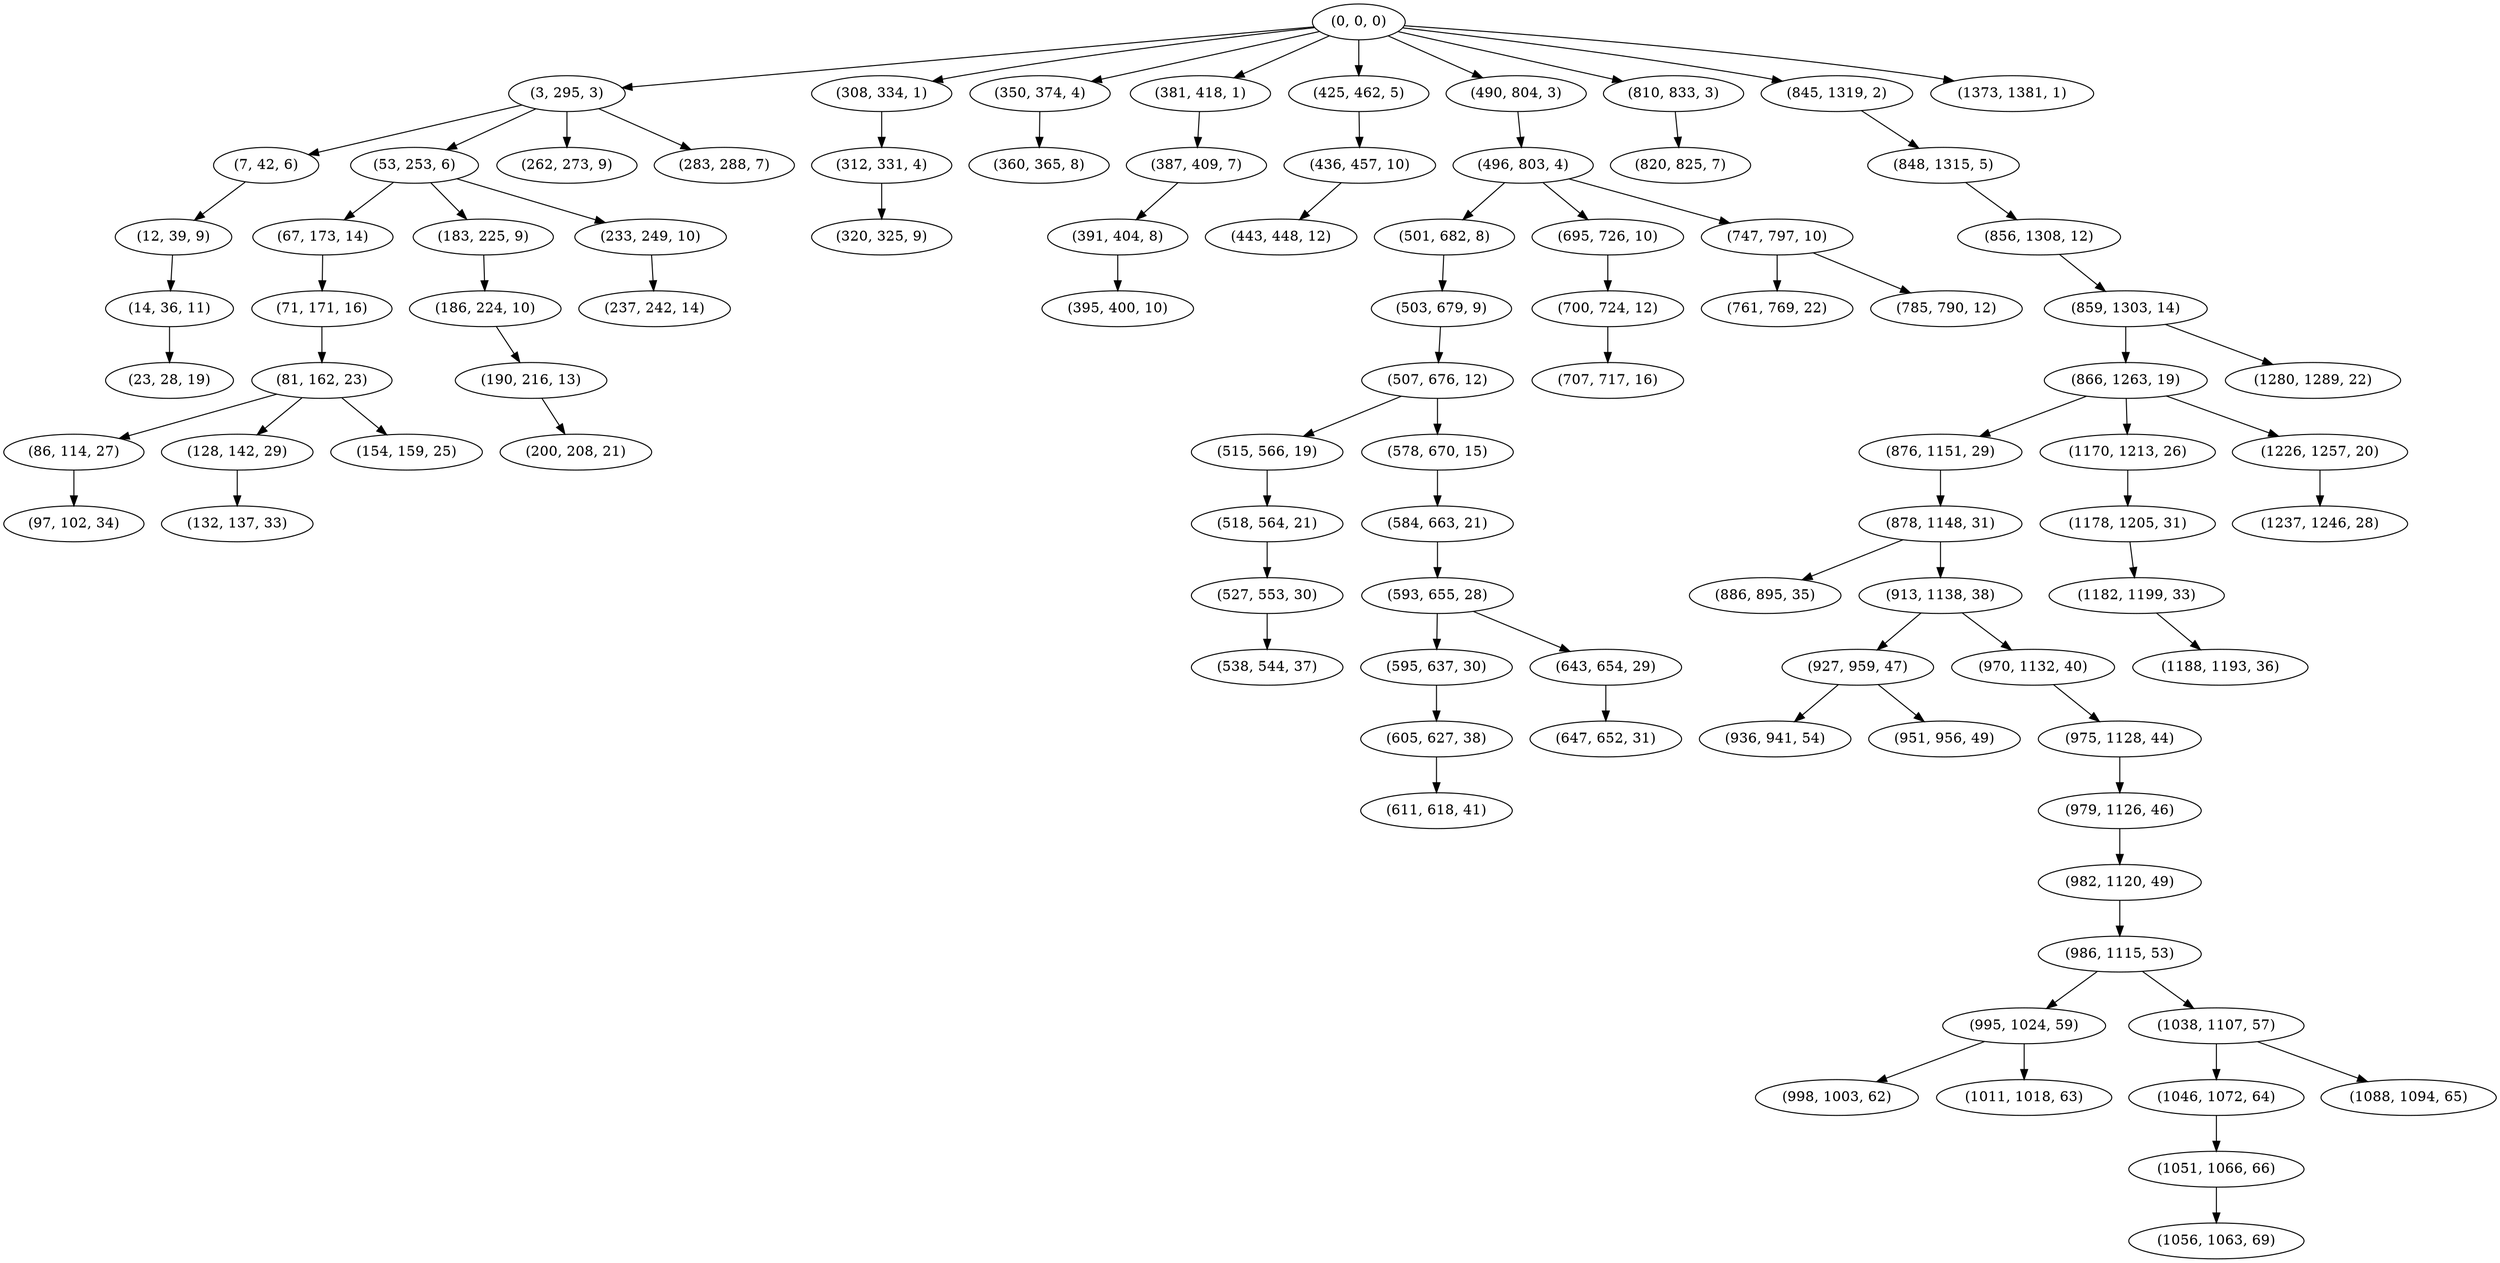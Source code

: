 digraph tree {
    "(0, 0, 0)";
    "(3, 295, 3)";
    "(7, 42, 6)";
    "(12, 39, 9)";
    "(14, 36, 11)";
    "(23, 28, 19)";
    "(53, 253, 6)";
    "(67, 173, 14)";
    "(71, 171, 16)";
    "(81, 162, 23)";
    "(86, 114, 27)";
    "(97, 102, 34)";
    "(128, 142, 29)";
    "(132, 137, 33)";
    "(154, 159, 25)";
    "(183, 225, 9)";
    "(186, 224, 10)";
    "(190, 216, 13)";
    "(200, 208, 21)";
    "(233, 249, 10)";
    "(237, 242, 14)";
    "(262, 273, 9)";
    "(283, 288, 7)";
    "(308, 334, 1)";
    "(312, 331, 4)";
    "(320, 325, 9)";
    "(350, 374, 4)";
    "(360, 365, 8)";
    "(381, 418, 1)";
    "(387, 409, 7)";
    "(391, 404, 8)";
    "(395, 400, 10)";
    "(425, 462, 5)";
    "(436, 457, 10)";
    "(443, 448, 12)";
    "(490, 804, 3)";
    "(496, 803, 4)";
    "(501, 682, 8)";
    "(503, 679, 9)";
    "(507, 676, 12)";
    "(515, 566, 19)";
    "(518, 564, 21)";
    "(527, 553, 30)";
    "(538, 544, 37)";
    "(578, 670, 15)";
    "(584, 663, 21)";
    "(593, 655, 28)";
    "(595, 637, 30)";
    "(605, 627, 38)";
    "(611, 618, 41)";
    "(643, 654, 29)";
    "(647, 652, 31)";
    "(695, 726, 10)";
    "(700, 724, 12)";
    "(707, 717, 16)";
    "(747, 797, 10)";
    "(761, 769, 22)";
    "(785, 790, 12)";
    "(810, 833, 3)";
    "(820, 825, 7)";
    "(845, 1319, 2)";
    "(848, 1315, 5)";
    "(856, 1308, 12)";
    "(859, 1303, 14)";
    "(866, 1263, 19)";
    "(876, 1151, 29)";
    "(878, 1148, 31)";
    "(886, 895, 35)";
    "(913, 1138, 38)";
    "(927, 959, 47)";
    "(936, 941, 54)";
    "(951, 956, 49)";
    "(970, 1132, 40)";
    "(975, 1128, 44)";
    "(979, 1126, 46)";
    "(982, 1120, 49)";
    "(986, 1115, 53)";
    "(995, 1024, 59)";
    "(998, 1003, 62)";
    "(1011, 1018, 63)";
    "(1038, 1107, 57)";
    "(1046, 1072, 64)";
    "(1051, 1066, 66)";
    "(1056, 1063, 69)";
    "(1088, 1094, 65)";
    "(1170, 1213, 26)";
    "(1178, 1205, 31)";
    "(1182, 1199, 33)";
    "(1188, 1193, 36)";
    "(1226, 1257, 20)";
    "(1237, 1246, 28)";
    "(1280, 1289, 22)";
    "(1373, 1381, 1)";
    "(0, 0, 0)" -> "(3, 295, 3)";
    "(0, 0, 0)" -> "(308, 334, 1)";
    "(0, 0, 0)" -> "(350, 374, 4)";
    "(0, 0, 0)" -> "(381, 418, 1)";
    "(0, 0, 0)" -> "(425, 462, 5)";
    "(0, 0, 0)" -> "(490, 804, 3)";
    "(0, 0, 0)" -> "(810, 833, 3)";
    "(0, 0, 0)" -> "(845, 1319, 2)";
    "(0, 0, 0)" -> "(1373, 1381, 1)";
    "(3, 295, 3)" -> "(7, 42, 6)";
    "(3, 295, 3)" -> "(53, 253, 6)";
    "(3, 295, 3)" -> "(262, 273, 9)";
    "(3, 295, 3)" -> "(283, 288, 7)";
    "(7, 42, 6)" -> "(12, 39, 9)";
    "(12, 39, 9)" -> "(14, 36, 11)";
    "(14, 36, 11)" -> "(23, 28, 19)";
    "(53, 253, 6)" -> "(67, 173, 14)";
    "(53, 253, 6)" -> "(183, 225, 9)";
    "(53, 253, 6)" -> "(233, 249, 10)";
    "(67, 173, 14)" -> "(71, 171, 16)";
    "(71, 171, 16)" -> "(81, 162, 23)";
    "(81, 162, 23)" -> "(86, 114, 27)";
    "(81, 162, 23)" -> "(128, 142, 29)";
    "(81, 162, 23)" -> "(154, 159, 25)";
    "(86, 114, 27)" -> "(97, 102, 34)";
    "(128, 142, 29)" -> "(132, 137, 33)";
    "(183, 225, 9)" -> "(186, 224, 10)";
    "(186, 224, 10)" -> "(190, 216, 13)";
    "(190, 216, 13)" -> "(200, 208, 21)";
    "(233, 249, 10)" -> "(237, 242, 14)";
    "(308, 334, 1)" -> "(312, 331, 4)";
    "(312, 331, 4)" -> "(320, 325, 9)";
    "(350, 374, 4)" -> "(360, 365, 8)";
    "(381, 418, 1)" -> "(387, 409, 7)";
    "(387, 409, 7)" -> "(391, 404, 8)";
    "(391, 404, 8)" -> "(395, 400, 10)";
    "(425, 462, 5)" -> "(436, 457, 10)";
    "(436, 457, 10)" -> "(443, 448, 12)";
    "(490, 804, 3)" -> "(496, 803, 4)";
    "(496, 803, 4)" -> "(501, 682, 8)";
    "(496, 803, 4)" -> "(695, 726, 10)";
    "(496, 803, 4)" -> "(747, 797, 10)";
    "(501, 682, 8)" -> "(503, 679, 9)";
    "(503, 679, 9)" -> "(507, 676, 12)";
    "(507, 676, 12)" -> "(515, 566, 19)";
    "(507, 676, 12)" -> "(578, 670, 15)";
    "(515, 566, 19)" -> "(518, 564, 21)";
    "(518, 564, 21)" -> "(527, 553, 30)";
    "(527, 553, 30)" -> "(538, 544, 37)";
    "(578, 670, 15)" -> "(584, 663, 21)";
    "(584, 663, 21)" -> "(593, 655, 28)";
    "(593, 655, 28)" -> "(595, 637, 30)";
    "(593, 655, 28)" -> "(643, 654, 29)";
    "(595, 637, 30)" -> "(605, 627, 38)";
    "(605, 627, 38)" -> "(611, 618, 41)";
    "(643, 654, 29)" -> "(647, 652, 31)";
    "(695, 726, 10)" -> "(700, 724, 12)";
    "(700, 724, 12)" -> "(707, 717, 16)";
    "(747, 797, 10)" -> "(761, 769, 22)";
    "(747, 797, 10)" -> "(785, 790, 12)";
    "(810, 833, 3)" -> "(820, 825, 7)";
    "(845, 1319, 2)" -> "(848, 1315, 5)";
    "(848, 1315, 5)" -> "(856, 1308, 12)";
    "(856, 1308, 12)" -> "(859, 1303, 14)";
    "(859, 1303, 14)" -> "(866, 1263, 19)";
    "(859, 1303, 14)" -> "(1280, 1289, 22)";
    "(866, 1263, 19)" -> "(876, 1151, 29)";
    "(866, 1263, 19)" -> "(1170, 1213, 26)";
    "(866, 1263, 19)" -> "(1226, 1257, 20)";
    "(876, 1151, 29)" -> "(878, 1148, 31)";
    "(878, 1148, 31)" -> "(886, 895, 35)";
    "(878, 1148, 31)" -> "(913, 1138, 38)";
    "(913, 1138, 38)" -> "(927, 959, 47)";
    "(913, 1138, 38)" -> "(970, 1132, 40)";
    "(927, 959, 47)" -> "(936, 941, 54)";
    "(927, 959, 47)" -> "(951, 956, 49)";
    "(970, 1132, 40)" -> "(975, 1128, 44)";
    "(975, 1128, 44)" -> "(979, 1126, 46)";
    "(979, 1126, 46)" -> "(982, 1120, 49)";
    "(982, 1120, 49)" -> "(986, 1115, 53)";
    "(986, 1115, 53)" -> "(995, 1024, 59)";
    "(986, 1115, 53)" -> "(1038, 1107, 57)";
    "(995, 1024, 59)" -> "(998, 1003, 62)";
    "(995, 1024, 59)" -> "(1011, 1018, 63)";
    "(1038, 1107, 57)" -> "(1046, 1072, 64)";
    "(1038, 1107, 57)" -> "(1088, 1094, 65)";
    "(1046, 1072, 64)" -> "(1051, 1066, 66)";
    "(1051, 1066, 66)" -> "(1056, 1063, 69)";
    "(1170, 1213, 26)" -> "(1178, 1205, 31)";
    "(1178, 1205, 31)" -> "(1182, 1199, 33)";
    "(1182, 1199, 33)" -> "(1188, 1193, 36)";
    "(1226, 1257, 20)" -> "(1237, 1246, 28)";
}
